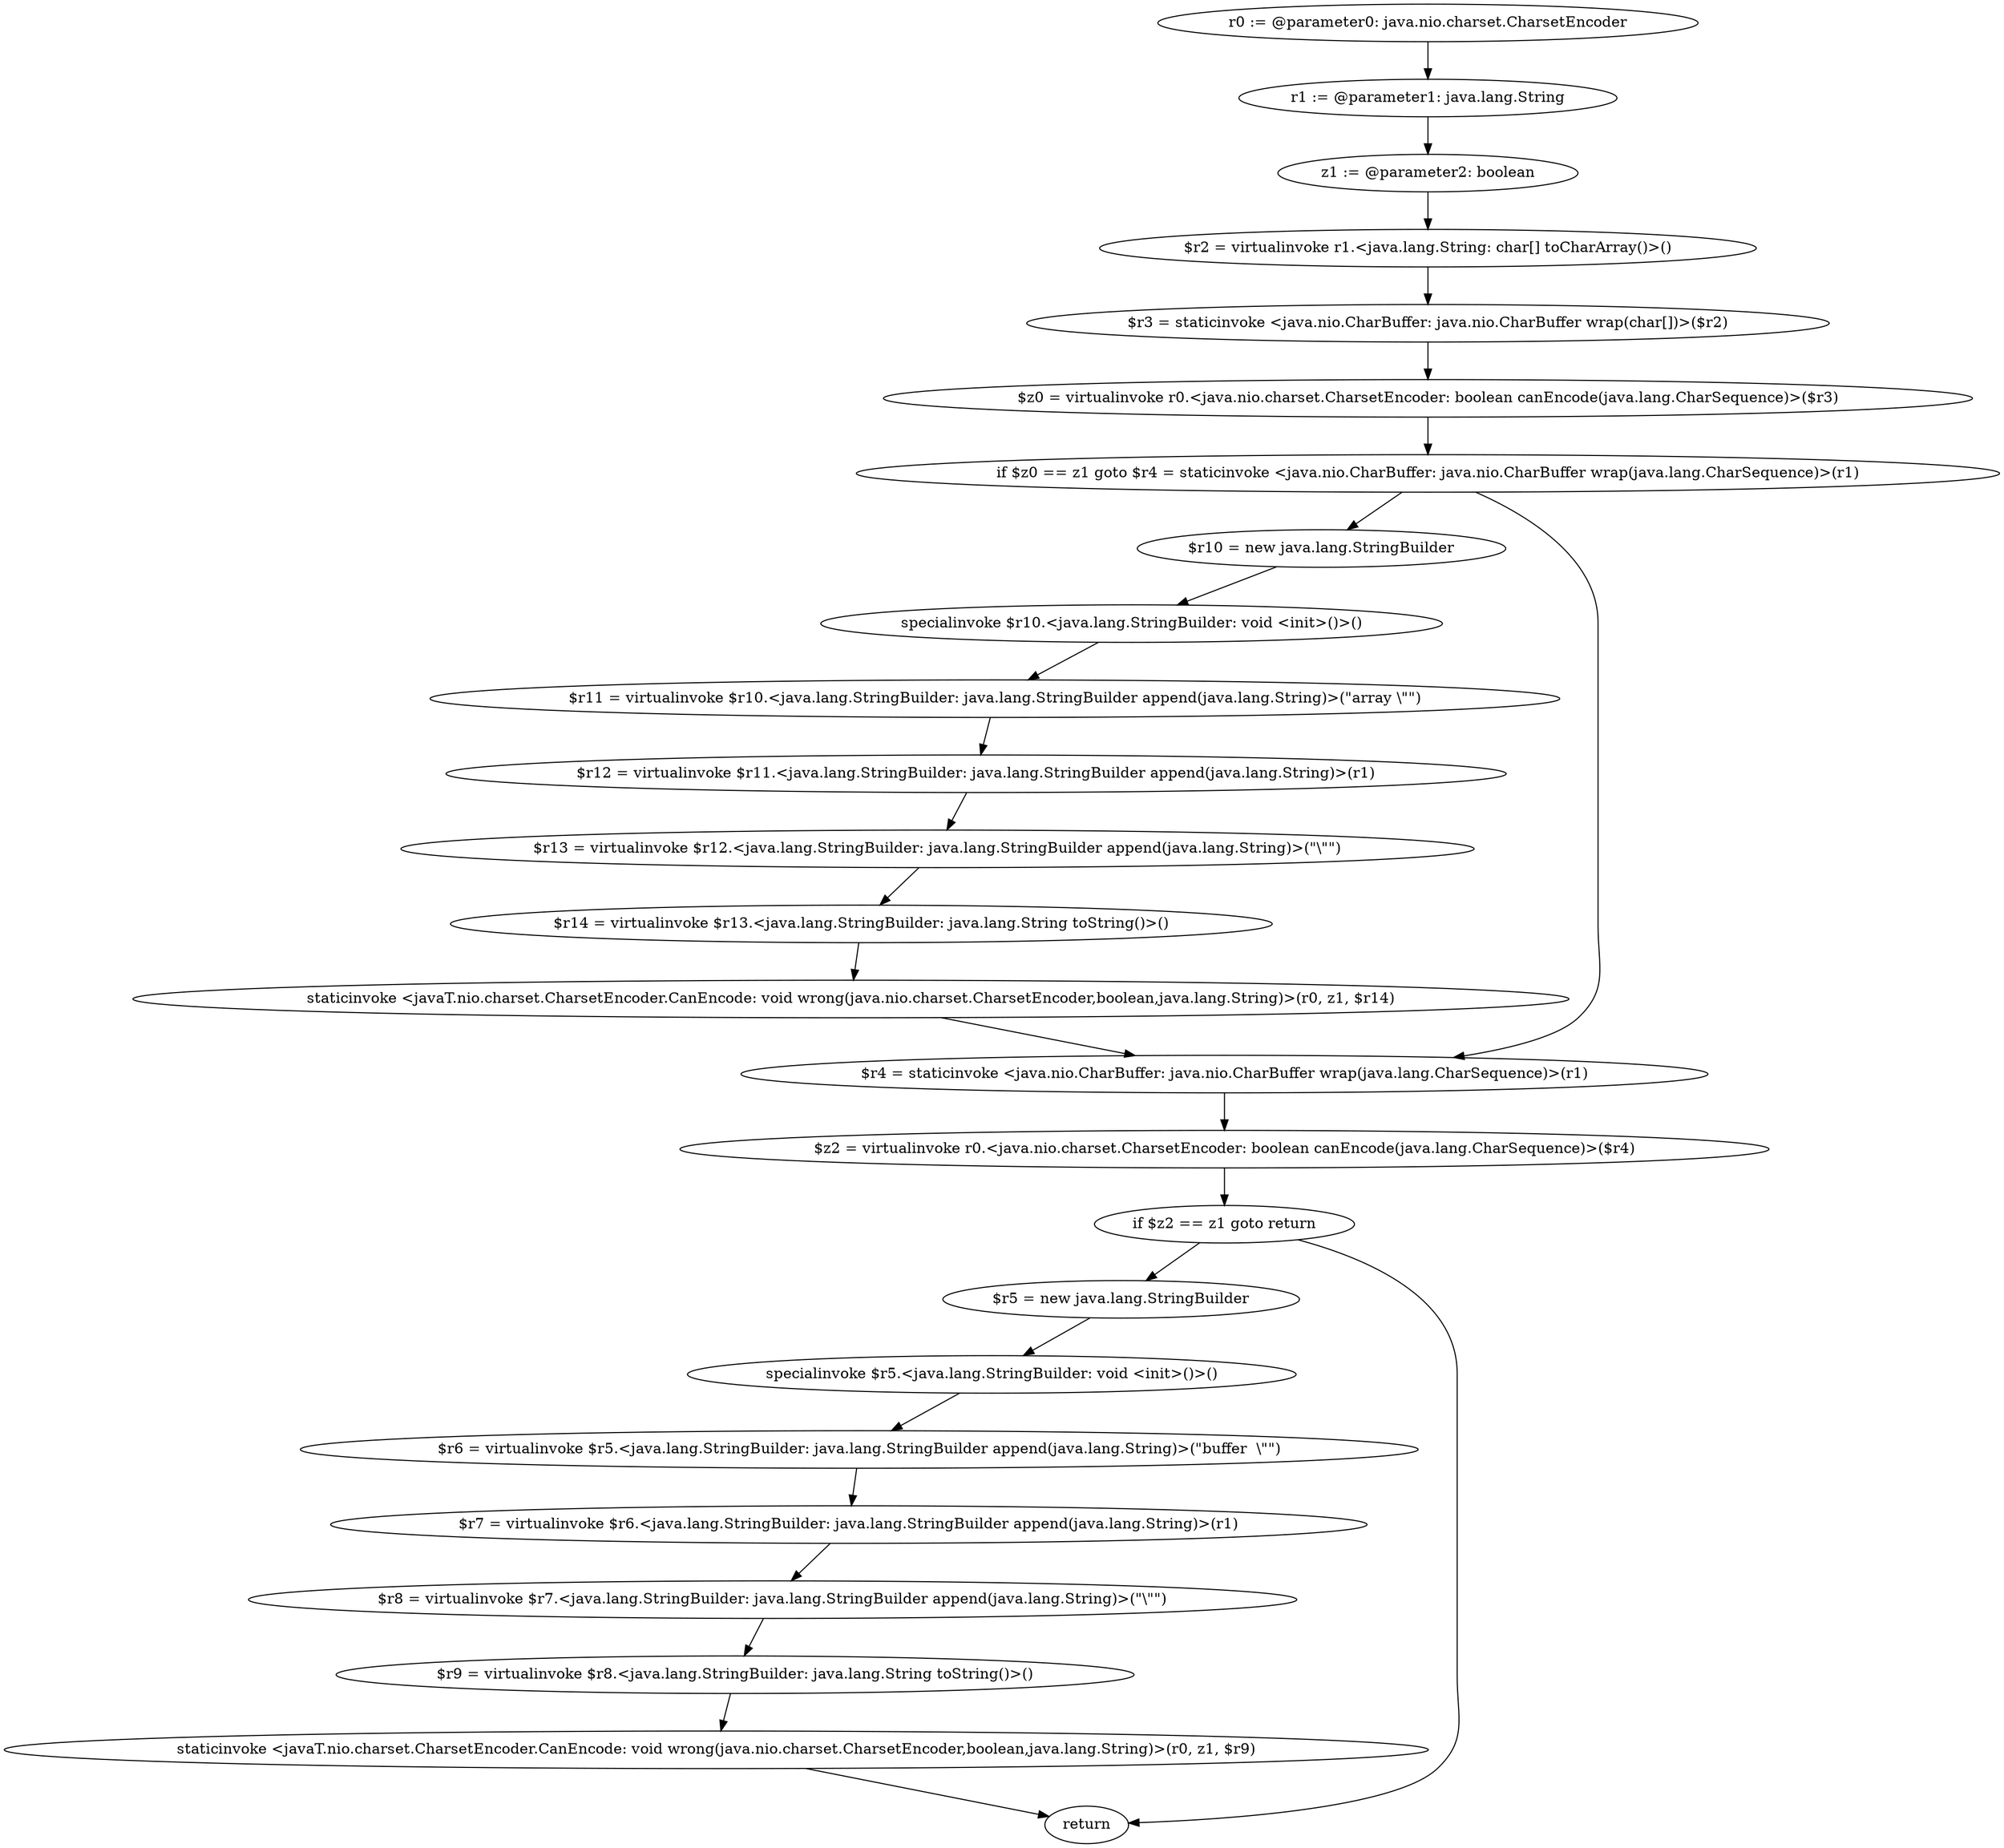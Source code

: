 digraph "unitGraph" {
    "r0 := @parameter0: java.nio.charset.CharsetEncoder"
    "r1 := @parameter1: java.lang.String"
    "z1 := @parameter2: boolean"
    "$r2 = virtualinvoke r1.<java.lang.String: char[] toCharArray()>()"
    "$r3 = staticinvoke <java.nio.CharBuffer: java.nio.CharBuffer wrap(char[])>($r2)"
    "$z0 = virtualinvoke r0.<java.nio.charset.CharsetEncoder: boolean canEncode(java.lang.CharSequence)>($r3)"
    "if $z0 == z1 goto $r4 = staticinvoke <java.nio.CharBuffer: java.nio.CharBuffer wrap(java.lang.CharSequence)>(r1)"
    "$r10 = new java.lang.StringBuilder"
    "specialinvoke $r10.<java.lang.StringBuilder: void <init>()>()"
    "$r11 = virtualinvoke $r10.<java.lang.StringBuilder: java.lang.StringBuilder append(java.lang.String)>(\"array \\\"\")"
    "$r12 = virtualinvoke $r11.<java.lang.StringBuilder: java.lang.StringBuilder append(java.lang.String)>(r1)"
    "$r13 = virtualinvoke $r12.<java.lang.StringBuilder: java.lang.StringBuilder append(java.lang.String)>(\"\\\"\")"
    "$r14 = virtualinvoke $r13.<java.lang.StringBuilder: java.lang.String toString()>()"
    "staticinvoke <javaT.nio.charset.CharsetEncoder.CanEncode: void wrong(java.nio.charset.CharsetEncoder,boolean,java.lang.String)>(r0, z1, $r14)"
    "$r4 = staticinvoke <java.nio.CharBuffer: java.nio.CharBuffer wrap(java.lang.CharSequence)>(r1)"
    "$z2 = virtualinvoke r0.<java.nio.charset.CharsetEncoder: boolean canEncode(java.lang.CharSequence)>($r4)"
    "if $z2 == z1 goto return"
    "$r5 = new java.lang.StringBuilder"
    "specialinvoke $r5.<java.lang.StringBuilder: void <init>()>()"
    "$r6 = virtualinvoke $r5.<java.lang.StringBuilder: java.lang.StringBuilder append(java.lang.String)>(\"buffer  \\\"\")"
    "$r7 = virtualinvoke $r6.<java.lang.StringBuilder: java.lang.StringBuilder append(java.lang.String)>(r1)"
    "$r8 = virtualinvoke $r7.<java.lang.StringBuilder: java.lang.StringBuilder append(java.lang.String)>(\"\\\"\")"
    "$r9 = virtualinvoke $r8.<java.lang.StringBuilder: java.lang.String toString()>()"
    "staticinvoke <javaT.nio.charset.CharsetEncoder.CanEncode: void wrong(java.nio.charset.CharsetEncoder,boolean,java.lang.String)>(r0, z1, $r9)"
    "return"
    "r0 := @parameter0: java.nio.charset.CharsetEncoder"->"r1 := @parameter1: java.lang.String";
    "r1 := @parameter1: java.lang.String"->"z1 := @parameter2: boolean";
    "z1 := @parameter2: boolean"->"$r2 = virtualinvoke r1.<java.lang.String: char[] toCharArray()>()";
    "$r2 = virtualinvoke r1.<java.lang.String: char[] toCharArray()>()"->"$r3 = staticinvoke <java.nio.CharBuffer: java.nio.CharBuffer wrap(char[])>($r2)";
    "$r3 = staticinvoke <java.nio.CharBuffer: java.nio.CharBuffer wrap(char[])>($r2)"->"$z0 = virtualinvoke r0.<java.nio.charset.CharsetEncoder: boolean canEncode(java.lang.CharSequence)>($r3)";
    "$z0 = virtualinvoke r0.<java.nio.charset.CharsetEncoder: boolean canEncode(java.lang.CharSequence)>($r3)"->"if $z0 == z1 goto $r4 = staticinvoke <java.nio.CharBuffer: java.nio.CharBuffer wrap(java.lang.CharSequence)>(r1)";
    "if $z0 == z1 goto $r4 = staticinvoke <java.nio.CharBuffer: java.nio.CharBuffer wrap(java.lang.CharSequence)>(r1)"->"$r10 = new java.lang.StringBuilder";
    "if $z0 == z1 goto $r4 = staticinvoke <java.nio.CharBuffer: java.nio.CharBuffer wrap(java.lang.CharSequence)>(r1)"->"$r4 = staticinvoke <java.nio.CharBuffer: java.nio.CharBuffer wrap(java.lang.CharSequence)>(r1)";
    "$r10 = new java.lang.StringBuilder"->"specialinvoke $r10.<java.lang.StringBuilder: void <init>()>()";
    "specialinvoke $r10.<java.lang.StringBuilder: void <init>()>()"->"$r11 = virtualinvoke $r10.<java.lang.StringBuilder: java.lang.StringBuilder append(java.lang.String)>(\"array \\\"\")";
    "$r11 = virtualinvoke $r10.<java.lang.StringBuilder: java.lang.StringBuilder append(java.lang.String)>(\"array \\\"\")"->"$r12 = virtualinvoke $r11.<java.lang.StringBuilder: java.lang.StringBuilder append(java.lang.String)>(r1)";
    "$r12 = virtualinvoke $r11.<java.lang.StringBuilder: java.lang.StringBuilder append(java.lang.String)>(r1)"->"$r13 = virtualinvoke $r12.<java.lang.StringBuilder: java.lang.StringBuilder append(java.lang.String)>(\"\\\"\")";
    "$r13 = virtualinvoke $r12.<java.lang.StringBuilder: java.lang.StringBuilder append(java.lang.String)>(\"\\\"\")"->"$r14 = virtualinvoke $r13.<java.lang.StringBuilder: java.lang.String toString()>()";
    "$r14 = virtualinvoke $r13.<java.lang.StringBuilder: java.lang.String toString()>()"->"staticinvoke <javaT.nio.charset.CharsetEncoder.CanEncode: void wrong(java.nio.charset.CharsetEncoder,boolean,java.lang.String)>(r0, z1, $r14)";
    "staticinvoke <javaT.nio.charset.CharsetEncoder.CanEncode: void wrong(java.nio.charset.CharsetEncoder,boolean,java.lang.String)>(r0, z1, $r14)"->"$r4 = staticinvoke <java.nio.CharBuffer: java.nio.CharBuffer wrap(java.lang.CharSequence)>(r1)";
    "$r4 = staticinvoke <java.nio.CharBuffer: java.nio.CharBuffer wrap(java.lang.CharSequence)>(r1)"->"$z2 = virtualinvoke r0.<java.nio.charset.CharsetEncoder: boolean canEncode(java.lang.CharSequence)>($r4)";
    "$z2 = virtualinvoke r0.<java.nio.charset.CharsetEncoder: boolean canEncode(java.lang.CharSequence)>($r4)"->"if $z2 == z1 goto return";
    "if $z2 == z1 goto return"->"$r5 = new java.lang.StringBuilder";
    "if $z2 == z1 goto return"->"return";
    "$r5 = new java.lang.StringBuilder"->"specialinvoke $r5.<java.lang.StringBuilder: void <init>()>()";
    "specialinvoke $r5.<java.lang.StringBuilder: void <init>()>()"->"$r6 = virtualinvoke $r5.<java.lang.StringBuilder: java.lang.StringBuilder append(java.lang.String)>(\"buffer  \\\"\")";
    "$r6 = virtualinvoke $r5.<java.lang.StringBuilder: java.lang.StringBuilder append(java.lang.String)>(\"buffer  \\\"\")"->"$r7 = virtualinvoke $r6.<java.lang.StringBuilder: java.lang.StringBuilder append(java.lang.String)>(r1)";
    "$r7 = virtualinvoke $r6.<java.lang.StringBuilder: java.lang.StringBuilder append(java.lang.String)>(r1)"->"$r8 = virtualinvoke $r7.<java.lang.StringBuilder: java.lang.StringBuilder append(java.lang.String)>(\"\\\"\")";
    "$r8 = virtualinvoke $r7.<java.lang.StringBuilder: java.lang.StringBuilder append(java.lang.String)>(\"\\\"\")"->"$r9 = virtualinvoke $r8.<java.lang.StringBuilder: java.lang.String toString()>()";
    "$r9 = virtualinvoke $r8.<java.lang.StringBuilder: java.lang.String toString()>()"->"staticinvoke <javaT.nio.charset.CharsetEncoder.CanEncode: void wrong(java.nio.charset.CharsetEncoder,boolean,java.lang.String)>(r0, z1, $r9)";
    "staticinvoke <javaT.nio.charset.CharsetEncoder.CanEncode: void wrong(java.nio.charset.CharsetEncoder,boolean,java.lang.String)>(r0, z1, $r9)"->"return";
}
